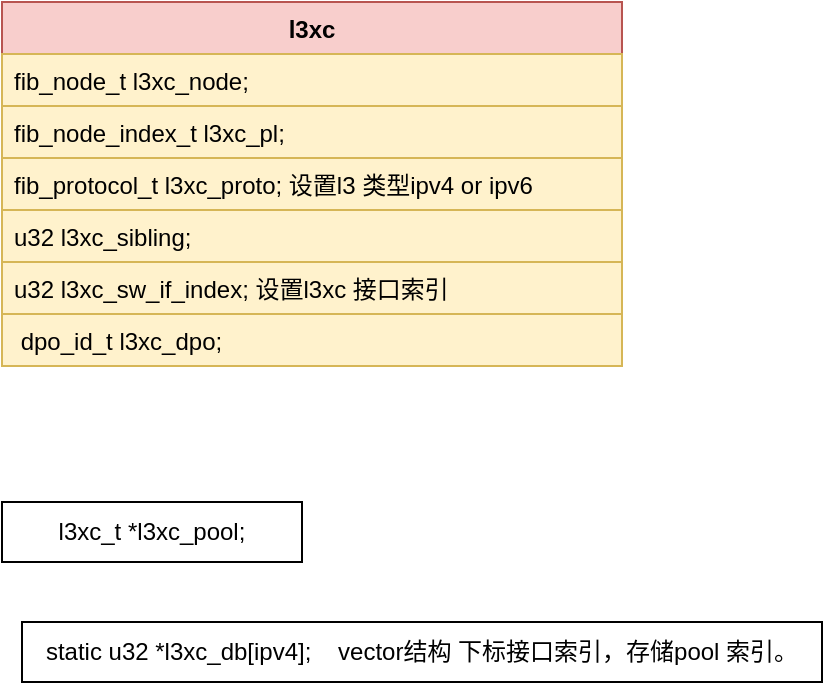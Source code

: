 <mxfile version="21.1.1" type="github">
  <diagram name="第 1 页" id="G18l2_iF89eQzb9kzUqR">
    <mxGraphModel dx="954" dy="541" grid="1" gridSize="10" guides="1" tooltips="1" connect="1" arrows="1" fold="1" page="1" pageScale="1" pageWidth="827" pageHeight="1169" math="0" shadow="0">
      <root>
        <mxCell id="0" />
        <mxCell id="1" parent="0" />
        <mxCell id="ntw0Qp5DpSyMLFI8ATWy-1" value="l3xc" style="swimlane;fontStyle=1;align=center;verticalAlign=top;childLayout=stackLayout;horizontal=1;startSize=26;horizontalStack=0;resizeParent=1;resizeParentMax=0;resizeLast=0;collapsible=1;marginBottom=0;whiteSpace=wrap;html=1;fillColor=#f8cecc;strokeColor=#b85450;" vertex="1" parent="1">
          <mxGeometry x="40" y="40" width="310" height="182" as="geometry" />
        </mxCell>
        <mxCell id="ntw0Qp5DpSyMLFI8ATWy-2" value="fib_node_t l3xc_node;" style="text;strokeColor=#d6b656;fillColor=#fff2cc;align=left;verticalAlign=top;spacingLeft=4;spacingRight=4;overflow=hidden;rotatable=0;points=[[0,0.5],[1,0.5]];portConstraint=eastwest;whiteSpace=wrap;html=1;" vertex="1" parent="ntw0Qp5DpSyMLFI8ATWy-1">
          <mxGeometry y="26" width="310" height="26" as="geometry" />
        </mxCell>
        <mxCell id="ntw0Qp5DpSyMLFI8ATWy-4" value="fib_node_index_t l3xc_pl;" style="text;strokeColor=#d6b656;fillColor=#fff2cc;align=left;verticalAlign=top;spacingLeft=4;spacingRight=4;overflow=hidden;rotatable=0;points=[[0,0.5],[1,0.5]];portConstraint=eastwest;whiteSpace=wrap;html=1;" vertex="1" parent="ntw0Qp5DpSyMLFI8ATWy-1">
          <mxGeometry y="52" width="310" height="26" as="geometry" />
        </mxCell>
        <mxCell id="ntw0Qp5DpSyMLFI8ATWy-5" value="fib_protocol_t l3xc_proto; 设置l3 类型ipv4 or ipv6" style="text;strokeColor=#d6b656;fillColor=#fff2cc;align=left;verticalAlign=top;spacingLeft=4;spacingRight=4;overflow=hidden;rotatable=0;points=[[0,0.5],[1,0.5]];portConstraint=eastwest;whiteSpace=wrap;html=1;" vertex="1" parent="ntw0Qp5DpSyMLFI8ATWy-1">
          <mxGeometry y="78" width="310" height="26" as="geometry" />
        </mxCell>
        <mxCell id="ntw0Qp5DpSyMLFI8ATWy-6" value="u32 l3xc_sibling;" style="text;strokeColor=#d6b656;fillColor=#fff2cc;align=left;verticalAlign=top;spacingLeft=4;spacingRight=4;overflow=hidden;rotatable=0;points=[[0,0.5],[1,0.5]];portConstraint=eastwest;whiteSpace=wrap;html=1;" vertex="1" parent="ntw0Qp5DpSyMLFI8ATWy-1">
          <mxGeometry y="104" width="310" height="26" as="geometry" />
        </mxCell>
        <mxCell id="ntw0Qp5DpSyMLFI8ATWy-7" value="u32 l3xc_sw_if_index; 设置l3xc 接口索引" style="text;strokeColor=#d6b656;fillColor=#fff2cc;align=left;verticalAlign=top;spacingLeft=4;spacingRight=4;overflow=hidden;rotatable=0;points=[[0,0.5],[1,0.5]];portConstraint=eastwest;whiteSpace=wrap;html=1;" vertex="1" parent="ntw0Qp5DpSyMLFI8ATWy-1">
          <mxGeometry y="130" width="310" height="26" as="geometry" />
        </mxCell>
        <mxCell id="ntw0Qp5DpSyMLFI8ATWy-8" value="&amp;nbsp;dpo_id_t l3xc_dpo;" style="text;strokeColor=#d6b656;fillColor=#fff2cc;align=left;verticalAlign=top;spacingLeft=4;spacingRight=4;overflow=hidden;rotatable=0;points=[[0,0.5],[1,0.5]];portConstraint=eastwest;whiteSpace=wrap;html=1;" vertex="1" parent="ntw0Qp5DpSyMLFI8ATWy-1">
          <mxGeometry y="156" width="310" height="26" as="geometry" />
        </mxCell>
        <mxCell id="ntw0Qp5DpSyMLFI8ATWy-9" value="l3xc_t *l3xc_pool;" style="text;html=1;strokeColor=default;fillColor=none;align=center;verticalAlign=middle;whiteSpace=wrap;rounded=0;" vertex="1" parent="1">
          <mxGeometry x="40" y="290" width="150" height="30" as="geometry" />
        </mxCell>
        <mxCell id="ntw0Qp5DpSyMLFI8ATWy-10" value="static u32 *l3xc_db[ipv4];&amp;nbsp; &amp;nbsp; vector结构 下标接口索引，存储pool 索引。" style="text;html=1;strokeColor=default;fillColor=none;align=center;verticalAlign=middle;whiteSpace=wrap;rounded=0;" vertex="1" parent="1">
          <mxGeometry x="50" y="350" width="400" height="30" as="geometry" />
        </mxCell>
      </root>
    </mxGraphModel>
  </diagram>
</mxfile>
